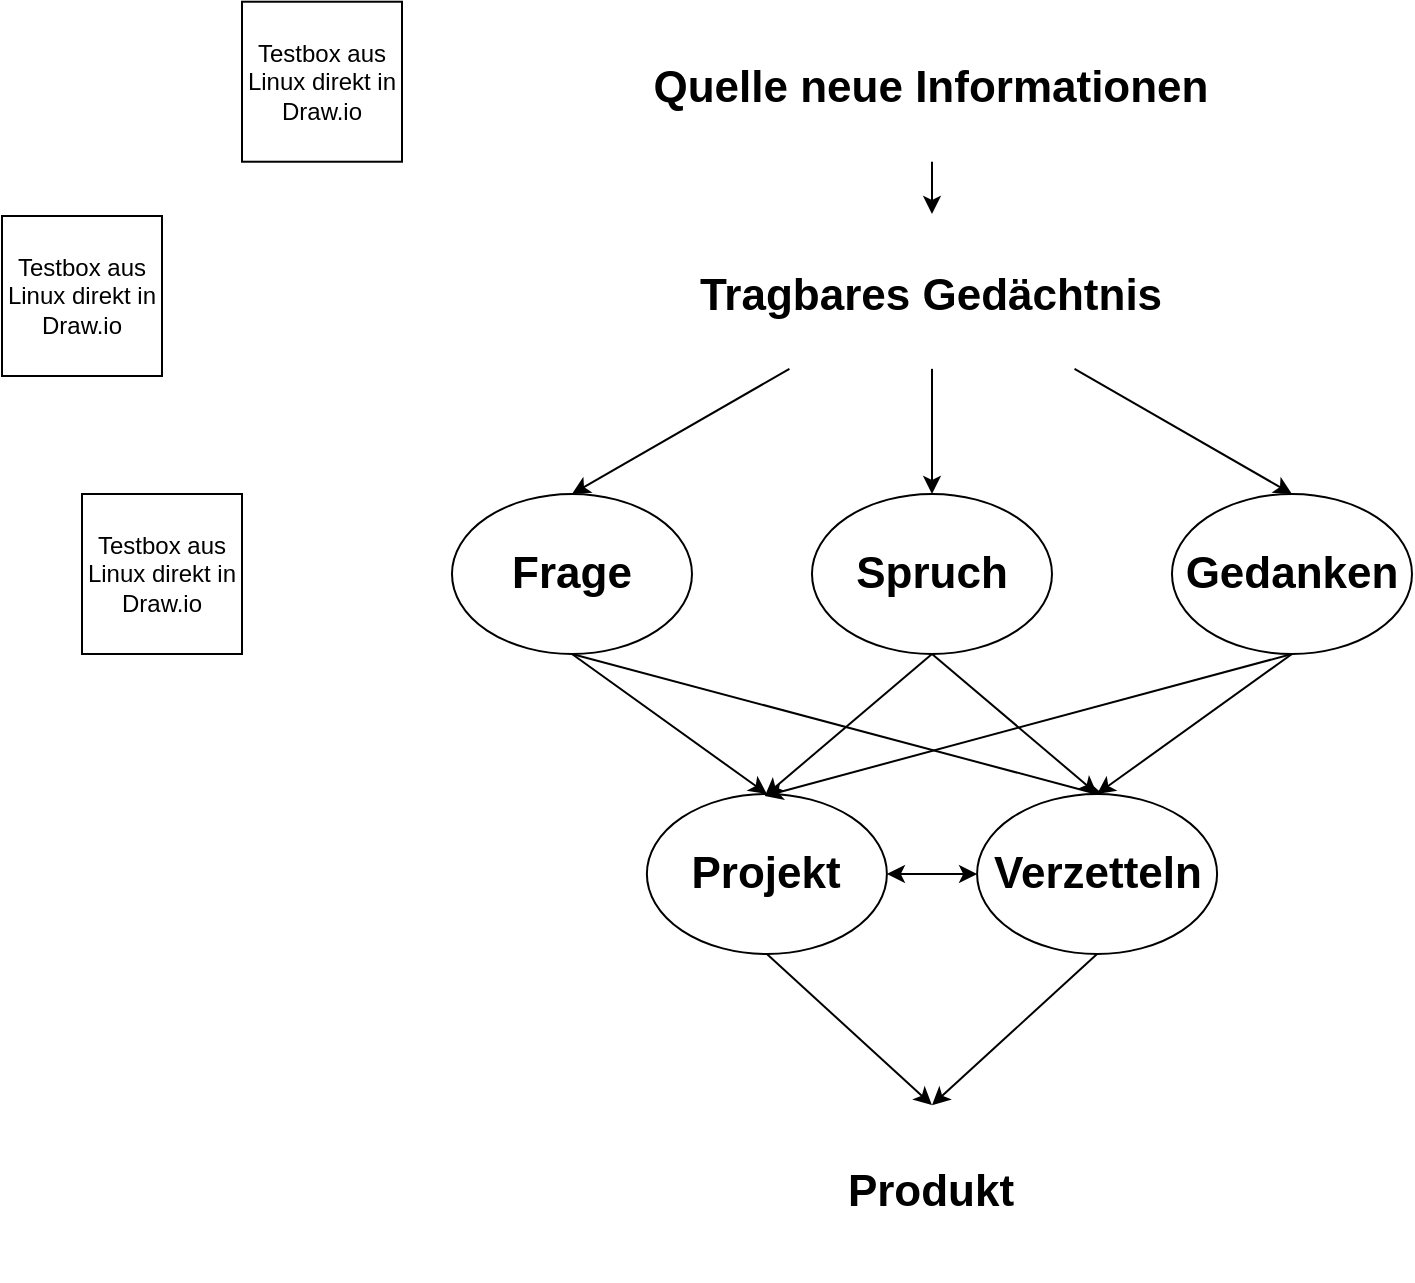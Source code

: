 <mxfile version="15.9.6" type="github" pages="2"><diagram id="3uAsL9i0qD9q28Ivpjxe" name="View"><mxGraphModel dx="1038" dy="570" grid="1" gridSize="10" guides="1" tooltips="1" connect="1" arrows="1" fold="1" page="1" pageScale="1" pageWidth="1169" pageHeight="827" math="0" shadow="0"><root><mxCell id="0"/><mxCell id="1" parent="0"/><mxCell id="ZO8J95SFuzFY4x3jLayi-111" style="rounded=1;sketch=0;orthogonalLoop=1;jettySize=auto;html=1;exitX=0.5;exitY=1;exitDx=0;exitDy=0;entryX=0.5;entryY=0;entryDx=0;entryDy=0;startArrow=none;startFill=0;strokeWidth=1;endArrow=classic;endFill=1;" parent="1" source="ZO8J95SFuzFY4x3jLayi-110" edge="1"><mxGeometry relative="1" as="geometry"><mxPoint x="584.996" y="197" as="targetPoint"/></mxGeometry></mxCell><mxCell id="ZO8J95SFuzFY4x3jLayi-110" value="&lt;font style=&quot;font-size: 22px&quot;&gt;&lt;b&gt;Quelle neue Informationen&lt;/b&gt;&lt;/font&gt;" style="text;html=1;strokeColor=none;fillColor=none;align=center;verticalAlign=middle;whiteSpace=wrap;rounded=0;" parent="1" vertex="1"><mxGeometry x="442.448" y="98" width="285.097" height="72.857" as="geometry"/></mxCell><mxCell id="ZO8J95SFuzFY4x3jLayi-113" style="edgeStyle=none;rounded=1;sketch=0;orthogonalLoop=1;jettySize=auto;html=1;exitX=0.5;exitY=0;exitDx=0;exitDy=0;entryX=0.5;entryY=1;entryDx=0;entryDy=0;startArrow=classic;startFill=1;strokeWidth=1;endArrow=none;endFill=0;" parent="1" source="ZO8J95SFuzFY4x3jLayi-112" target="p1HnyAOGCNcME6CE6XAC-10" edge="1"><mxGeometry relative="1" as="geometry"><mxPoint x="585.001" y="640.0" as="targetPoint"/></mxGeometry></mxCell><mxCell id="ZO8J95SFuzFY4x3jLayi-112" value="&lt;font style=&quot;font-size: 22px&quot;&gt;&lt;b&gt;Produkt&lt;/b&gt;&lt;/font&gt;" style="text;html=1;strokeColor=none;fillColor=none;align=center;verticalAlign=middle;whiteSpace=wrap;rounded=0;" parent="1" vertex="1"><mxGeometry x="487.355" y="642.571" width="195.291" height="87.429" as="geometry"/></mxCell><mxCell id="p1HnyAOGCNcME6CE6XAC-17" style="edgeStyle=none;rounded=0;orthogonalLoop=1;jettySize=auto;html=1;exitX=0.25;exitY=1;exitDx=0;exitDy=0;entryX=0.5;entryY=0;entryDx=0;entryDy=0;" parent="1" source="p1HnyAOGCNcME6CE6XAC-9" target="p1HnyAOGCNcME6CE6XAC-12" edge="1"><mxGeometry relative="1" as="geometry"/></mxCell><mxCell id="p1HnyAOGCNcME6CE6XAC-18" style="edgeStyle=none;rounded=0;orthogonalLoop=1;jettySize=auto;html=1;exitX=0.5;exitY=1;exitDx=0;exitDy=0;entryX=0.5;entryY=0;entryDx=0;entryDy=0;" parent="1" source="p1HnyAOGCNcME6CE6XAC-9" target="p1HnyAOGCNcME6CE6XAC-13" edge="1"><mxGeometry relative="1" as="geometry"/></mxCell><mxCell id="p1HnyAOGCNcME6CE6XAC-19" style="edgeStyle=none;rounded=0;orthogonalLoop=1;jettySize=auto;html=1;exitX=0.75;exitY=1;exitDx=0;exitDy=0;entryX=0.5;entryY=0;entryDx=0;entryDy=0;" parent="1" source="p1HnyAOGCNcME6CE6XAC-9" target="p1HnyAOGCNcME6CE6XAC-14" edge="1"><mxGeometry relative="1" as="geometry"/></mxCell><mxCell id="p1HnyAOGCNcME6CE6XAC-9" value="&lt;font style=&quot;font-size: 22px&quot;&gt;&lt;b&gt;Tragbares Gedächtnis&lt;/b&gt;&lt;/font&gt;" style="text;html=1;strokeColor=none;fillColor=none;align=center;verticalAlign=middle;whiteSpace=wrap;rounded=0;" parent="1" vertex="1"><mxGeometry x="442.448" y="201.57" width="285.097" height="72.857" as="geometry"/></mxCell><mxCell id="p1HnyAOGCNcME6CE6XAC-26" style="edgeStyle=none;rounded=0;orthogonalLoop=1;jettySize=auto;html=1;exitX=1;exitY=0.5;exitDx=0;exitDy=0;entryX=0;entryY=0.5;entryDx=0;entryDy=0;startArrow=classic;startFill=1;" parent="1" source="p1HnyAOGCNcME6CE6XAC-10" target="p1HnyAOGCNcME6CE6XAC-15" edge="1"><mxGeometry relative="1" as="geometry"/></mxCell><mxCell id="p1HnyAOGCNcME6CE6XAC-10" value="&lt;span style=&quot;font-size: 22px&quot;&gt;&lt;b&gt;Projekt&lt;/b&gt;&lt;/span&gt;" style="ellipse;whiteSpace=wrap;html=1;" parent="1" vertex="1"><mxGeometry x="442.446" y="486.996" width="120" height="80" as="geometry"/></mxCell><mxCell id="p1HnyAOGCNcME6CE6XAC-22" style="edgeStyle=none;rounded=0;orthogonalLoop=1;jettySize=auto;html=1;exitX=0.5;exitY=1;exitDx=0;exitDy=0;entryX=0.5;entryY=0;entryDx=0;entryDy=0;" parent="1" source="p1HnyAOGCNcME6CE6XAC-12" target="p1HnyAOGCNcME6CE6XAC-10" edge="1"><mxGeometry relative="1" as="geometry"/></mxCell><mxCell id="p1HnyAOGCNcME6CE6XAC-27" style="edgeStyle=none;rounded=0;orthogonalLoop=1;jettySize=auto;html=1;exitX=0.5;exitY=1;exitDx=0;exitDy=0;startArrow=none;startFill=0;" parent="1" source="p1HnyAOGCNcME6CE6XAC-12" edge="1"><mxGeometry relative="1" as="geometry"><mxPoint x="671.39" y="488" as="targetPoint"/></mxGeometry></mxCell><mxCell id="p1HnyAOGCNcME6CE6XAC-12" value="&lt;span style=&quot;font-size: 22px&quot;&gt;&lt;b&gt;Frage&lt;/b&gt;&lt;/span&gt;" style="ellipse;whiteSpace=wrap;html=1;" parent="1" vertex="1"><mxGeometry x="344.996" y="336.996" width="120" height="80" as="geometry"/></mxCell><mxCell id="p1HnyAOGCNcME6CE6XAC-23" style="edgeStyle=none;rounded=0;orthogonalLoop=1;jettySize=auto;html=1;exitX=0.5;exitY=1;exitDx=0;exitDy=0;" parent="1" source="p1HnyAOGCNcME6CE6XAC-13" edge="1"><mxGeometry relative="1" as="geometry"><mxPoint x="501.39" y="488" as="targetPoint"/></mxGeometry></mxCell><mxCell id="p1HnyAOGCNcME6CE6XAC-25" style="edgeStyle=none;rounded=0;orthogonalLoop=1;jettySize=auto;html=1;exitX=0.5;exitY=1;exitDx=0;exitDy=0;entryX=0.5;entryY=0;entryDx=0;entryDy=0;" parent="1" source="p1HnyAOGCNcME6CE6XAC-13" target="p1HnyAOGCNcME6CE6XAC-15" edge="1"><mxGeometry relative="1" as="geometry"/></mxCell><mxCell id="p1HnyAOGCNcME6CE6XAC-13" value="&lt;span style=&quot;font-size: 22px&quot;&gt;&lt;b&gt;Spruch&lt;/b&gt;&lt;/span&gt;" style="ellipse;whiteSpace=wrap;html=1;" parent="1" vertex="1"><mxGeometry x="524.996" y="336.996" width="120" height="80" as="geometry"/></mxCell><mxCell id="p1HnyAOGCNcME6CE6XAC-24" style="edgeStyle=none;rounded=0;orthogonalLoop=1;jettySize=auto;html=1;exitX=0.5;exitY=1;exitDx=0;exitDy=0;entryX=0.5;entryY=0;entryDx=0;entryDy=0;" parent="1" source="p1HnyAOGCNcME6CE6XAC-14" target="p1HnyAOGCNcME6CE6XAC-15" edge="1"><mxGeometry relative="1" as="geometry"/></mxCell><mxCell id="p1HnyAOGCNcME6CE6XAC-28" style="edgeStyle=none;rounded=0;orthogonalLoop=1;jettySize=auto;html=1;exitX=0.5;exitY=1;exitDx=0;exitDy=0;startArrow=none;startFill=0;" parent="1" source="p1HnyAOGCNcME6CE6XAC-14" edge="1"><mxGeometry relative="1" as="geometry"><mxPoint x="501.39" y="488" as="targetPoint"/></mxGeometry></mxCell><mxCell id="p1HnyAOGCNcME6CE6XAC-14" value="&lt;span style=&quot;font-size: 22px&quot;&gt;&lt;b&gt;Gedanken&lt;/b&gt;&lt;/span&gt;" style="ellipse;whiteSpace=wrap;html=1;" parent="1" vertex="1"><mxGeometry x="704.996" y="336.996" width="120" height="80" as="geometry"/></mxCell><mxCell id="p1HnyAOGCNcME6CE6XAC-16" style="rounded=0;orthogonalLoop=1;jettySize=auto;html=1;exitX=0.5;exitY=1;exitDx=0;exitDy=0;entryX=0.5;entryY=0;entryDx=0;entryDy=0;" parent="1" source="p1HnyAOGCNcME6CE6XAC-15" target="ZO8J95SFuzFY4x3jLayi-112" edge="1"><mxGeometry relative="1" as="geometry"><mxPoint x="621.39" y="648" as="targetPoint"/></mxGeometry></mxCell><mxCell id="p1HnyAOGCNcME6CE6XAC-15" value="&lt;span style=&quot;font-size: 22px&quot;&gt;&lt;b&gt;Verzetteln&lt;/b&gt;&lt;/span&gt;" style="ellipse;whiteSpace=wrap;html=1;" parent="1" vertex="1"><mxGeometry x="607.546" y="486.996" width="120" height="80" as="geometry"/></mxCell><mxCell id="SAJhu8DAmGuMyQSsUdUZ-1" value="Testbox aus Linux direkt in Draw.io" style="whiteSpace=wrap;html=1;aspect=fixed;" parent="1" vertex="1"><mxGeometry x="120" y="198" width="80" height="80" as="geometry"/></mxCell><mxCell id="SAJhu8DAmGuMyQSsUdUZ-2" value="Testbox aus Linux direkt in Draw.io" style="whiteSpace=wrap;html=1;aspect=fixed;" parent="1" vertex="1"><mxGeometry x="240" y="90.86" width="80" height="80" as="geometry"/></mxCell><mxCell id="SAJhu8DAmGuMyQSsUdUZ-3" value="Testbox aus Linux direkt in Draw.io" style="whiteSpace=wrap;html=1;aspect=fixed;" parent="1" vertex="1"><mxGeometry x="160" y="337" width="80" height="80" as="geometry"/></mxCell></root></mxGraphModel></diagram><diagram id="_waLNjIsZIv5VZ-BVWRj" name="Gedanken"><mxGraphModel dx="1798" dy="1012" grid="1" gridSize="10" guides="1" tooltips="1" connect="1" arrows="1" fold="1" page="1" pageScale="1" pageWidth="1169" pageHeight="827" math="0" shadow="0">&#xa;      <root>&#xa;        <mxCell id="70eYM2zyBjVhMWVpb5J5-0"/>&#xa;        <mxCell id="70eYM2zyBjVhMWVpb5J5-1" parent="70eYM2zyBjVhMWVpb5J5-0"/>&#xa;        <mxCell id="tgrcW90EUal5UnSgzYxM-0" value="Beschaffung" style="text;html=1;strokeColor=none;fillColor=none;align=center;verticalAlign=middle;whiteSpace=wrap;rounded=0;" vertex="1" parent="70eYM2zyBjVhMWVpb5J5-1">&#xa;          <mxGeometry x="380" y="450" width="40" height="20" as="geometry"/>&#xa;        </mxCell>&#xa;        <mxCell id="tgrcW90EUal5UnSgzYxM-1" value="Klären" style="text;html=1;strokeColor=none;fillColor=none;align=center;verticalAlign=middle;whiteSpace=wrap;rounded=0;" vertex="1" parent="70eYM2zyBjVhMWVpb5J5-1">&#xa;          <mxGeometry x="380" y="490" width="40" height="20" as="geometry"/>&#xa;        </mxCell>&#xa;        <mxCell id="tgrcW90EUal5UnSgzYxM-2" value="&lt;font style=&quot;font-size: 22px&quot;&gt;&lt;b&gt;Projekt&lt;/b&gt;&lt;/font&gt;" style="text;html=1;strokeColor=none;fillColor=none;align=center;verticalAlign=middle;whiteSpace=wrap;rounded=0;" vertex="1" parent="70eYM2zyBjVhMWVpb5J5-1">&#xa;          <mxGeometry x="380" y="330" width="40" height="20" as="geometry"/>&#xa;        </mxCell>&#xa;        <mxCell id="tgrcW90EUal5UnSgzYxM-3" value="Recherche" style="text;html=1;strokeColor=none;fillColor=none;align=center;verticalAlign=middle;whiteSpace=wrap;rounded=0;" vertex="1" parent="70eYM2zyBjVhMWVpb5J5-1">&#xa;          <mxGeometry x="515" y="300" width="40" height="20" as="geometry"/>&#xa;        </mxCell>&#xa;        <mxCell id="tgrcW90EUal5UnSgzYxM-4" value="Projekt" style="text;html=1;strokeColor=none;fillColor=none;align=center;verticalAlign=middle;whiteSpace=wrap;rounded=0;" vertex="1" parent="70eYM2zyBjVhMWVpb5J5-1">&#xa;          <mxGeometry x="515" y="340" width="40" height="20" as="geometry"/>&#xa;        </mxCell>&#xa;        <mxCell id="tgrcW90EUal5UnSgzYxM-5" value="Frage" style="text;html=1;strokeColor=none;fillColor=none;align=center;verticalAlign=middle;whiteSpace=wrap;rounded=0;" vertex="1" parent="70eYM2zyBjVhMWVpb5J5-1">&#xa;          <mxGeometry x="515" y="380" width="40" height="20" as="geometry"/>&#xa;        </mxCell>&#xa;        <mxCell id="tgrcW90EUal5UnSgzYxM-6" value="Schreiben" style="text;html=1;strokeColor=none;fillColor=none;align=center;verticalAlign=middle;whiteSpace=wrap;rounded=0;" vertex="1" parent="70eYM2zyBjVhMWVpb5J5-1">&#xa;          <mxGeometry x="515" y="460" width="40" height="20" as="geometry"/>&#xa;        </mxCell>&#xa;        <mxCell id="tgrcW90EUal5UnSgzYxM-7" value="Brainstorming" style="text;html=1;strokeColor=none;fillColor=none;align=center;verticalAlign=middle;whiteSpace=wrap;rounded=0;" vertex="1" parent="70eYM2zyBjVhMWVpb5J5-1">&#xa;          <mxGeometry x="515" y="500" width="40" height="20" as="geometry"/>&#xa;        </mxCell>&#xa;        <mxCell id="tgrcW90EUal5UnSgzYxM-8" value="Idee" style="text;html=1;strokeColor=none;fillColor=none;align=center;verticalAlign=middle;whiteSpace=wrap;rounded=0;" vertex="1" parent="70eYM2zyBjVhMWVpb5J5-1">&#xa;          <mxGeometry x="515" y="540" width="40" height="20" as="geometry"/>&#xa;        </mxCell>&#xa;        <mxCell id="tgrcW90EUal5UnSgzYxM-9" value="&lt;font style=&quot;font-size: 22px&quot;&gt;&lt;b&gt;Flüchtige Notizen&lt;/b&gt;&lt;/font&gt;" style="text;html=1;strokeColor=none;fillColor=none;align=center;verticalAlign=middle;whiteSpace=wrap;rounded=0;" vertex="1" parent="70eYM2zyBjVhMWVpb5J5-1">&#xa;          <mxGeometry x="515" y="260" width="40" height="20" as="geometry"/>&#xa;        </mxCell>&#xa;        <mxCell id="tgrcW90EUal5UnSgzYxM-10" value="Quelle" style="text;html=1;strokeColor=none;fillColor=none;align=center;verticalAlign=middle;whiteSpace=wrap;rounded=0;" vertex="1" parent="70eYM2zyBjVhMWVpb5J5-1">&#xa;          <mxGeometry x="380" y="220" width="40" height="20" as="geometry"/>&#xa;        </mxCell>&#xa;        <mxCell id="tgrcW90EUal5UnSgzYxM-11" value="Wesen" style="text;html=1;strokeColor=none;fillColor=none;align=center;verticalAlign=middle;whiteSpace=wrap;rounded=0;" vertex="1" parent="70eYM2zyBjVhMWVpb5J5-1">&#xa;          <mxGeometry x="380" y="260" width="40" height="20" as="geometry"/>&#xa;        </mxCell>&#xa;        <mxCell id="tgrcW90EUal5UnSgzYxM-12" value="&lt;font style=&quot;font-size: 22px&quot;&gt;&lt;b&gt;Ideen&lt;/b&gt;&lt;/font&gt;" style="text;html=1;strokeColor=none;fillColor=none;align=center;verticalAlign=middle;whiteSpace=wrap;rounded=0;" vertex="1" parent="70eYM2zyBjVhMWVpb5J5-1">&#xa;          <mxGeometry x="380" y="180" width="40" height="20" as="geometry"/>&#xa;        </mxCell>&#xa;        <mxCell id="tgrcW90EUal5UnSgzYxM-13" value="Quelle" style="text;html=1;strokeColor=none;fillColor=none;align=center;verticalAlign=middle;whiteSpace=wrap;rounded=0;" vertex="1" parent="70eYM2zyBjVhMWVpb5J5-1">&#xa;          <mxGeometry x="380" y="110" width="40" height="20" as="geometry"/>&#xa;        </mxCell>&#xa;        <mxCell id="tgrcW90EUal5UnSgzYxM-14" value="&lt;font style=&quot;font-size: 22px&quot;&gt;&lt;b&gt;Sprüche&lt;/b&gt;&lt;/font&gt;" style="text;html=1;strokeColor=none;fillColor=none;align=center;verticalAlign=middle;whiteSpace=wrap;rounded=0;" vertex="1" parent="70eYM2zyBjVhMWVpb5J5-1">&#xa;          <mxGeometry x="380" y="70" width="40" height="20" as="geometry"/>&#xa;        </mxCell>&#xa;        <mxCell id="tgrcW90EUal5UnSgzYxM-15" value="Spruch" style="text;html=1;strokeColor=none;fillColor=none;align=center;verticalAlign=middle;whiteSpace=wrap;rounded=0;" vertex="1" parent="70eYM2zyBjVhMWVpb5J5-1">&#xa;          <mxGeometry x="515" y="420" width="40" height="20" as="geometry"/>&#xa;        </mxCell>&#xa;        <mxCell id="tgrcW90EUal5UnSgzYxM-16" value="Evaluierung" style="text;html=1;strokeColor=none;fillColor=none;align=center;verticalAlign=middle;whiteSpace=wrap;rounded=0;" vertex="1" parent="70eYM2zyBjVhMWVpb5J5-1">&#xa;          <mxGeometry x="515" y="580" width="40" height="20" as="geometry"/>&#xa;        </mxCell>&#xa;        <mxCell id="tgrcW90EUal5UnSgzYxM-17" value="" style="group;" vertex="1" connectable="0" parent="70eYM2zyBjVhMWVpb5J5-1">&#xa;          <mxGeometry x="660" y="70" width="40" height="352" as="geometry"/>&#xa;        </mxCell>&#xa;        <mxCell id="tgrcW90EUal5UnSgzYxM-18" value="" style="group;" vertex="1" connectable="0" parent="tgrcW90EUal5UnSgzYxM-17">&#xa;          <mxGeometry width="40" height="352" as="geometry"/>&#xa;        </mxCell>&#xa;        <mxCell id="tgrcW90EUal5UnSgzYxM-19" value="" style="group;" vertex="1" connectable="0" parent="tgrcW90EUal5UnSgzYxM-18">&#xa;          <mxGeometry width="40" height="352" as="geometry"/>&#xa;        </mxCell>&#xa;        <mxCell id="tgrcW90EUal5UnSgzYxM-20" value="Recherche" style="text;html=1;strokeColor=none;fillColor=none;align=center;verticalAlign=middle;whiteSpace=wrap;rounded=0;" vertex="1" parent="tgrcW90EUal5UnSgzYxM-19">&#xa;          <mxGeometry y="28.16" width="40" height="14.08" as="geometry"/>&#xa;        </mxCell>&#xa;        <mxCell id="tgrcW90EUal5UnSgzYxM-21" value="Projekt" style="text;html=1;strokeColor=none;fillColor=none;align=center;verticalAlign=middle;whiteSpace=wrap;rounded=0;" vertex="1" parent="tgrcW90EUal5UnSgzYxM-19">&#xa;          <mxGeometry y="56.32" width="40" height="14.08" as="geometry"/>&#xa;        </mxCell>&#xa;        <mxCell id="tgrcW90EUal5UnSgzYxM-22" value="Überblick" style="text;html=1;strokeColor=none;fillColor=none;align=center;verticalAlign=middle;whiteSpace=wrap;rounded=0;" vertex="1" parent="tgrcW90EUal5UnSgzYxM-19">&#xa;          <mxGeometry y="84.48" width="40" height="14.08" as="geometry"/>&#xa;        </mxCell>&#xa;        <mxCell id="tgrcW90EUal5UnSgzYxM-23" value="Wesen einer Frage" style="text;html=1;strokeColor=none;fillColor=none;align=center;verticalAlign=middle;whiteSpace=wrap;rounded=0;" vertex="1" parent="tgrcW90EUal5UnSgzYxM-19">&#xa;          <mxGeometry y="121.088" width="40" height="14.08" as="geometry"/>&#xa;        </mxCell>&#xa;        <mxCell id="tgrcW90EUal5UnSgzYxM-24" value="Klären" style="text;html=1;strokeColor=none;fillColor=none;align=center;verticalAlign=middle;whiteSpace=wrap;rounded=0;" vertex="1" parent="tgrcW90EUal5UnSgzYxM-19">&#xa;          <mxGeometry y="156.288" width="40" height="14.08" as="geometry"/>&#xa;        </mxCell>&#xa;        <mxCell id="tgrcW90EUal5UnSgzYxM-25" value="&lt;font style=&quot;font-size: 22px&quot;&gt;&lt;b&gt;Fragebuch&lt;/b&gt;&lt;/font&gt;" style="text;html=1;strokeColor=none;fillColor=none;align=center;verticalAlign=middle;whiteSpace=wrap;rounded=0;" vertex="1" parent="tgrcW90EUal5UnSgzYxM-19">&#xa;          <mxGeometry width="40" height="14.08" as="geometry"/>&#xa;        </mxCell>&#xa;        <mxCell id="tgrcW90EUal5UnSgzYxM-26" value="Nächster Schritt" style="text;html=1;strokeColor=none;fillColor=none;align=center;verticalAlign=middle;whiteSpace=wrap;rounded=0;" vertex="1" parent="tgrcW90EUal5UnSgzYxM-19">&#xa;          <mxGeometry y="186.56" width="40" height="14.08" as="geometry"/>&#xa;        </mxCell>&#xa;        <mxCell id="tgrcW90EUal5UnSgzYxM-27" value="Verzetteln" style="text;html=1;strokeColor=none;fillColor=none;align=center;verticalAlign=middle;whiteSpace=wrap;rounded=0;" vertex="1" parent="tgrcW90EUal5UnSgzYxM-19">&#xa;          <mxGeometry y="219.648" width="40" height="14.08" as="geometry"/>&#xa;        </mxCell>&#xa;        <mxCell id="tgrcW90EUal5UnSgzYxM-28" value="Schreiben" style="text;html=1;strokeColor=none;fillColor=none;align=center;verticalAlign=middle;whiteSpace=wrap;rounded=0;" vertex="1" parent="tgrcW90EUal5UnSgzYxM-19">&#xa;          <mxGeometry y="255.5" width="40" height="20" as="geometry"/>&#xa;        </mxCell>&#xa;        <mxCell id="tgrcW90EUal5UnSgzYxM-29" value="Quelle" style="text;html=1;strokeColor=none;fillColor=none;align=center;verticalAlign=middle;whiteSpace=wrap;rounded=0;" vertex="1" parent="70eYM2zyBjVhMWVpb5J5-1">&#xa;          <mxGeometry x="515" y="110" width="40" height="20" as="geometry"/>&#xa;        </mxCell>&#xa;        <mxCell id="tgrcW90EUal5UnSgzYxM-30" value="Wesen" style="text;html=1;strokeColor=none;fillColor=none;align=center;verticalAlign=middle;whiteSpace=wrap;rounded=0;" vertex="1" parent="70eYM2zyBjVhMWVpb5J5-1">&#xa;          <mxGeometry x="515" y="150" width="40" height="20" as="geometry"/>&#xa;        </mxCell>&#xa;        <mxCell id="tgrcW90EUal5UnSgzYxM-31" value="&lt;font style=&quot;font-size: 22px&quot;&gt;&lt;b&gt;Gedanken&lt;/b&gt;&lt;/font&gt;" style="text;html=1;strokeColor=none;fillColor=none;align=center;verticalAlign=middle;whiteSpace=wrap;rounded=0;" vertex="1" parent="70eYM2zyBjVhMWVpb5J5-1">&#xa;          <mxGeometry x="515" y="70" width="40" height="20" as="geometry"/>&#xa;        </mxCell>&#xa;        <mxCell id="tgrcW90EUal5UnSgzYxM-32" value="Wie kam ich drauf?" style="text;html=1;strokeColor=none;fillColor=none;align=center;verticalAlign=middle;whiteSpace=wrap;rounded=0;" vertex="1" parent="70eYM2zyBjVhMWVpb5J5-1">&#xa;          <mxGeometry x="490" y="190" width="90" height="20" as="geometry"/>&#xa;        </mxCell>&#xa;        <mxCell id="tgrcW90EUal5UnSgzYxM-33" value="Ziel" style="text;html=1;strokeColor=none;fillColor=none;align=center;verticalAlign=middle;whiteSpace=wrap;rounded=0;" vertex="1" parent="70eYM2zyBjVhMWVpb5J5-1">&#xa;          <mxGeometry x="380" y="370" width="40" height="20" as="geometry"/>&#xa;        </mxCell>&#xa;        <mxCell id="tgrcW90EUal5UnSgzYxM-34" value="Priorität" style="text;html=1;strokeColor=none;fillColor=none;align=center;verticalAlign=middle;whiteSpace=wrap;rounded=0;" vertex="1" parent="70eYM2zyBjVhMWVpb5J5-1">&#xa;          <mxGeometry x="380" y="722" width="40" height="20" as="geometry"/>&#xa;        </mxCell>&#xa;        <mxCell id="tgrcW90EUal5UnSgzYxM-35" value="Start" style="text;html=1;strokeColor=none;fillColor=none;align=center;verticalAlign=middle;whiteSpace=wrap;rounded=0;" vertex="1" parent="70eYM2zyBjVhMWVpb5J5-1">&#xa;          <mxGeometry x="380" y="530" width="40" height="20" as="geometry"/>&#xa;        </mxCell>&#xa;        <mxCell id="tgrcW90EUal5UnSgzYxM-36" value="Ziel" style="text;html=1;strokeColor=none;fillColor=none;align=center;verticalAlign=middle;whiteSpace=wrap;rounded=0;" vertex="1" parent="70eYM2zyBjVhMWVpb5J5-1">&#xa;          <mxGeometry x="380" y="570" width="40" height="20" as="geometry"/>&#xa;        </mxCell>&#xa;        <mxCell id="tgrcW90EUal5UnSgzYxM-37" value="Brainstorming" style="text;html=1;strokeColor=none;fillColor=none;align=center;verticalAlign=middle;whiteSpace=wrap;rounded=0;" vertex="1" parent="70eYM2zyBjVhMWVpb5J5-1">&#xa;          <mxGeometry x="380" y="612" width="40" height="20" as="geometry"/>&#xa;        </mxCell>&#xa;        <mxCell id="tgrcW90EUal5UnSgzYxM-38" value="Konzeption" style="text;html=1;strokeColor=none;fillColor=none;align=center;verticalAlign=middle;whiteSpace=wrap;rounded=0;" vertex="1" parent="70eYM2zyBjVhMWVpb5J5-1">&#xa;          <mxGeometry x="380" y="652" width="40" height="20" as="geometry"/>&#xa;        </mxCell>&#xa;        <mxCell id="tgrcW90EUal5UnSgzYxM-39" value="Bedürfnis" style="text;html=1;strokeColor=none;fillColor=none;align=center;verticalAlign=middle;whiteSpace=wrap;rounded=0;" vertex="1" parent="70eYM2zyBjVhMWVpb5J5-1">&#xa;          <mxGeometry x="380" y="692" width="40" height="20" as="geometry"/>&#xa;        </mxCell>&#xa;        <mxCell id="tgrcW90EUal5UnSgzYxM-40" value="Produkt" style="text;html=1;strokeColor=none;fillColor=none;align=center;verticalAlign=middle;whiteSpace=wrap;rounded=0;" vertex="1" parent="70eYM2zyBjVhMWVpb5J5-1">&#xa;          <mxGeometry x="380" y="412" width="40" height="20" as="geometry"/>&#xa;        </mxCell>&#xa;      </root>&#xa;    </mxGraphModel></diagram></mxfile>